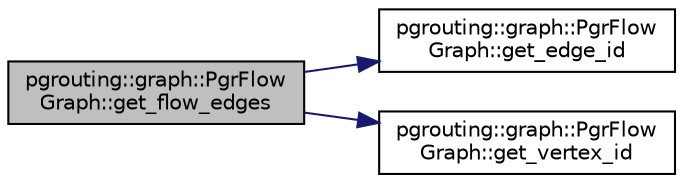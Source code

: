 digraph "pgrouting::graph::PgrFlowGraph::get_flow_edges"
{
  edge [fontname="Helvetica",fontsize="10",labelfontname="Helvetica",labelfontsize="10"];
  node [fontname="Helvetica",fontsize="10",shape=record];
  rankdir="LR";
  Node1 [label="pgrouting::graph::PgrFlow\lGraph::get_flow_edges",height=0.2,width=0.4,color="black", fillcolor="grey75", style="filled" fontcolor="black"];
  Node1 -> Node2 [color="midnightblue",fontsize="10",style="solid",fontname="Helvetica"];
  Node2 [label="pgrouting::graph::PgrFlow\lGraph::get_edge_id",height=0.2,width=0.4,color="black", fillcolor="white", style="filled",URL="$classpgrouting_1_1graph_1_1PgrFlowGraph.html#a9c374429ba7d4b3e233ede1d488279a1"];
  Node1 -> Node3 [color="midnightblue",fontsize="10",style="solid",fontname="Helvetica"];
  Node3 [label="pgrouting::graph::PgrFlow\lGraph::get_vertex_id",height=0.2,width=0.4,color="black", fillcolor="white", style="filled",URL="$classpgrouting_1_1graph_1_1PgrFlowGraph.html#a32619d4a99df77c01f9d01c24e6be16d"];
}
